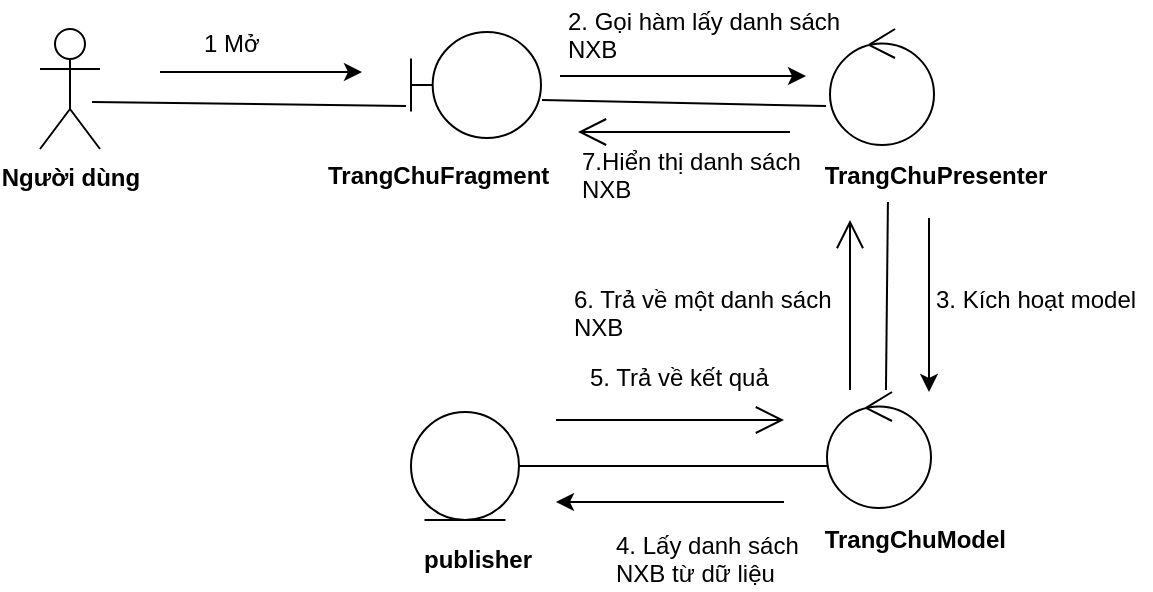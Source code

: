 <mxfile version="10.7.5" type="device"><diagram id="rZekEKwnQjdLYLYTSIqJ" name="Page-1"><mxGraphModel dx="824" dy="496" grid="0" gridSize="10" guides="1" tooltips="1" connect="1" arrows="1" fold="1" page="0" pageScale="1" pageWidth="850" pageHeight="1100" math="0" shadow="0"><root><mxCell id="0"/><mxCell id="1" parent="0"/><mxCell id="3vG_LJWbYxAmB-MeH4dC-1" value="Người dùng" style="shape=umlActor;verticalLabelPosition=bottom;labelBackgroundColor=#ffffff;verticalAlign=top;html=1;outlineConnect=0;fontStyle=1" parent="1" vertex="1"><mxGeometry x="48" y="46.5" width="30" height="60" as="geometry"/></mxCell><mxCell id="3vG_LJWbYxAmB-MeH4dC-2" value="" style="ellipse;shape=umlControl;whiteSpace=wrap;html=1;strokeColor=#000000;" parent="1" vertex="1"><mxGeometry x="443" y="46.5" width="52" height="58" as="geometry"/></mxCell><mxCell id="3vG_LJWbYxAmB-MeH4dC-3" value="&amp;nbsp;TrangChuPresenter" style="text;html=1;resizable=0;points=[];autosize=1;align=left;verticalAlign=top;spacingTop=-4;fontStyle=1" parent="1" vertex="1"><mxGeometry x="435" y="110" width="120" height="20" as="geometry"/></mxCell><mxCell id="3vG_LJWbYxAmB-MeH4dC-4" value="" style="shape=umlBoundary;whiteSpace=wrap;html=1;strokeColor=#000000;" parent="1" vertex="1"><mxGeometry x="233.5" y="48" width="65" height="53" as="geometry"/></mxCell><mxCell id="3vG_LJWbYxAmB-MeH4dC-5" value="TrangChuFragment" style="text;html=1;resizable=0;points=[];autosize=1;align=left;verticalAlign=top;spacingTop=-4;fontStyle=1" parent="1" vertex="1"><mxGeometry x="189.5" y="110" width="120" height="20" as="geometry"/></mxCell><mxCell id="3vG_LJWbYxAmB-MeH4dC-6" value="" style="ellipse;shape=umlEntity;whiteSpace=wrap;html=1;strokeColor=#000000;" parent="1" vertex="1"><mxGeometry x="233.5" y="238" width="54" height="54" as="geometry"/></mxCell><mxCell id="3vG_LJWbYxAmB-MeH4dC-7" value="&amp;nbsp;TrangChuModel" style="text;html=1;resizable=0;points=[];autosize=1;align=left;verticalAlign=top;spacingTop=-4;fontStyle=1" parent="1" vertex="1"><mxGeometry x="435" y="292" width="100" height="20" as="geometry"/></mxCell><mxCell id="3vG_LJWbYxAmB-MeH4dC-9" value="" style="ellipse;shape=umlControl;whiteSpace=wrap;html=1;strokeColor=#000000;" parent="1" vertex="1"><mxGeometry x="441.5" y="228" width="52" height="58" as="geometry"/></mxCell><mxCell id="3vG_LJWbYxAmB-MeH4dC-10" value="publisher&lt;br&gt;" style="text;html=1;resizable=0;points=[];autosize=1;align=left;verticalAlign=top;spacingTop=-4;fontStyle=1" parent="1" vertex="1"><mxGeometry x="237.5" y="302" width="60" height="20" as="geometry"/></mxCell><mxCell id="KkOPFkWobBct2Ct3exbq-1" value="" style="endArrow=none;html=1;entryX=-0.038;entryY=0.698;entryDx=0;entryDy=0;entryPerimeter=0;" edge="1" parent="1" target="3vG_LJWbYxAmB-MeH4dC-4"><mxGeometry width="50" height="50" relative="1" as="geometry"><mxPoint x="74" y="83" as="sourcePoint"/><mxPoint x="152" y="58" as="targetPoint"/></mxGeometry></mxCell><mxCell id="KkOPFkWobBct2Ct3exbq-2" value="" style="endArrow=none;html=1;" edge="1" parent="1"><mxGeometry width="50" height="50" relative="1" as="geometry"><mxPoint x="299" y="82" as="sourcePoint"/><mxPoint x="441" y="85" as="targetPoint"/></mxGeometry></mxCell><mxCell id="KkOPFkWobBct2Ct3exbq-3" value="" style="endArrow=none;html=1;entryX=0.308;entryY=1.15;entryDx=0;entryDy=0;entryPerimeter=0;exitX=0.567;exitY=-0.017;exitDx=0;exitDy=0;exitPerimeter=0;" edge="1" parent="1" source="3vG_LJWbYxAmB-MeH4dC-9" target="3vG_LJWbYxAmB-MeH4dC-3"><mxGeometry width="50" height="50" relative="1" as="geometry"><mxPoint x="486" y="224" as="sourcePoint"/><mxPoint x="536" y="174" as="targetPoint"/></mxGeometry></mxCell><mxCell id="KkOPFkWobBct2Ct3exbq-4" value="" style="endArrow=none;html=1;exitX=1;exitY=0.5;exitDx=0;exitDy=0;entryX=0.01;entryY=0.638;entryDx=0;entryDy=0;entryPerimeter=0;" edge="1" parent="1" source="3vG_LJWbYxAmB-MeH4dC-6" target="3vG_LJWbYxAmB-MeH4dC-9"><mxGeometry width="50" height="50" relative="1" as="geometry"><mxPoint x="341" y="272" as="sourcePoint"/><mxPoint x="391" y="222" as="targetPoint"/></mxGeometry></mxCell><mxCell id="KkOPFkWobBct2Ct3exbq-5" value="" style="endArrow=classic;html=1;" edge="1" parent="1"><mxGeometry width="50" height="50" relative="1" as="geometry"><mxPoint x="108" y="68" as="sourcePoint"/><mxPoint x="209" y="68" as="targetPoint"/></mxGeometry></mxCell><mxCell id="KkOPFkWobBct2Ct3exbq-6" value="" style="endArrow=classic;html=1;" edge="1" parent="1"><mxGeometry width="50" height="50" relative="1" as="geometry"><mxPoint x="308" y="70" as="sourcePoint"/><mxPoint x="431" y="70" as="targetPoint"/></mxGeometry></mxCell><mxCell id="KkOPFkWobBct2Ct3exbq-7" value="" style="endArrow=classic;html=1;" edge="1" parent="1"><mxGeometry width="50" height="50" relative="1" as="geometry"><mxPoint x="492.5" y="141" as="sourcePoint"/><mxPoint x="492.5" y="228" as="targetPoint"/></mxGeometry></mxCell><mxCell id="KkOPFkWobBct2Ct3exbq-8" value="" style="endArrow=classic;html=1;" edge="1" parent="1"><mxGeometry width="50" height="50" relative="1" as="geometry"><mxPoint x="420" y="283" as="sourcePoint"/><mxPoint x="306" y="283" as="targetPoint"/></mxGeometry></mxCell><mxCell id="KkOPFkWobBct2Ct3exbq-9" value="" style="endArrow=open;endFill=1;endSize=12;html=1;" edge="1" parent="1"><mxGeometry width="160" relative="1" as="geometry"><mxPoint x="306" y="242" as="sourcePoint"/><mxPoint x="420" y="242" as="targetPoint"/></mxGeometry></mxCell><mxCell id="KkOPFkWobBct2Ct3exbq-10" value="" style="endArrow=open;endFill=1;endSize=12;html=1;" edge="1" parent="1"><mxGeometry width="160" relative="1" as="geometry"><mxPoint x="453" y="227" as="sourcePoint"/><mxPoint x="453" y="142" as="targetPoint"/></mxGeometry></mxCell><mxCell id="KkOPFkWobBct2Ct3exbq-11" value="" style="endArrow=open;endFill=1;endSize=12;html=1;" edge="1" parent="1"><mxGeometry width="160" relative="1" as="geometry"><mxPoint x="423" y="98" as="sourcePoint"/><mxPoint x="317" y="98" as="targetPoint"/></mxGeometry></mxCell><mxCell id="KkOPFkWobBct2Ct3exbq-12" value="1 Mở" style="text;html=1;resizable=0;points=[];autosize=1;align=left;verticalAlign=top;spacingTop=-4;" vertex="1" parent="1"><mxGeometry x="128" y="44" width="38" height="14" as="geometry"/></mxCell><mxCell id="KkOPFkWobBct2Ct3exbq-13" value="2. Gọi hàm lấy danh sách&lt;br&gt;NXB&lt;br&gt;" style="text;html=1;resizable=0;points=[];autosize=1;align=left;verticalAlign=top;spacingTop=-4;" vertex="1" parent="1"><mxGeometry x="309.5" y="32.5" width="146" height="28" as="geometry"/></mxCell><mxCell id="KkOPFkWobBct2Ct3exbq-14" value="3. Kích hoạt model" style="text;html=1;resizable=0;points=[];autosize=1;align=left;verticalAlign=top;spacingTop=-4;" vertex="1" parent="1"><mxGeometry x="493.5" y="172" width="110" height="14" as="geometry"/></mxCell><mxCell id="KkOPFkWobBct2Ct3exbq-15" value="4. Lấy danh sách&lt;br&gt;NXB từ dữ liệu&lt;br&gt;" style="text;html=1;resizable=0;points=[];autosize=1;align=left;verticalAlign=top;spacingTop=-4;" vertex="1" parent="1"><mxGeometry x="334" y="295" width="101" height="28" as="geometry"/></mxCell><mxCell id="KkOPFkWobBct2Ct3exbq-16" value="5. Trả về kết quả" style="text;html=1;resizable=0;points=[];autosize=1;align=left;verticalAlign=top;spacingTop=-4;" vertex="1" parent="1"><mxGeometry x="321" y="211" width="100" height="14" as="geometry"/></mxCell><mxCell id="KkOPFkWobBct2Ct3exbq-17" value="6. Trả về một danh sách&lt;br&gt;NXB&lt;br&gt;" style="text;html=1;resizable=0;points=[];autosize=1;align=left;verticalAlign=top;spacingTop=-4;" vertex="1" parent="1"><mxGeometry x="313" y="172" width="139" height="28" as="geometry"/></mxCell><mxCell id="KkOPFkWobBct2Ct3exbq-18" value="7.Hiển thị danh sách&lt;br&gt;NXB&lt;br&gt;" style="text;html=1;resizable=0;points=[];autosize=1;align=left;verticalAlign=top;spacingTop=-4;" vertex="1" parent="1"><mxGeometry x="317" y="102.5" width="119" height="28" as="geometry"/></mxCell></root></mxGraphModel></diagram></mxfile>